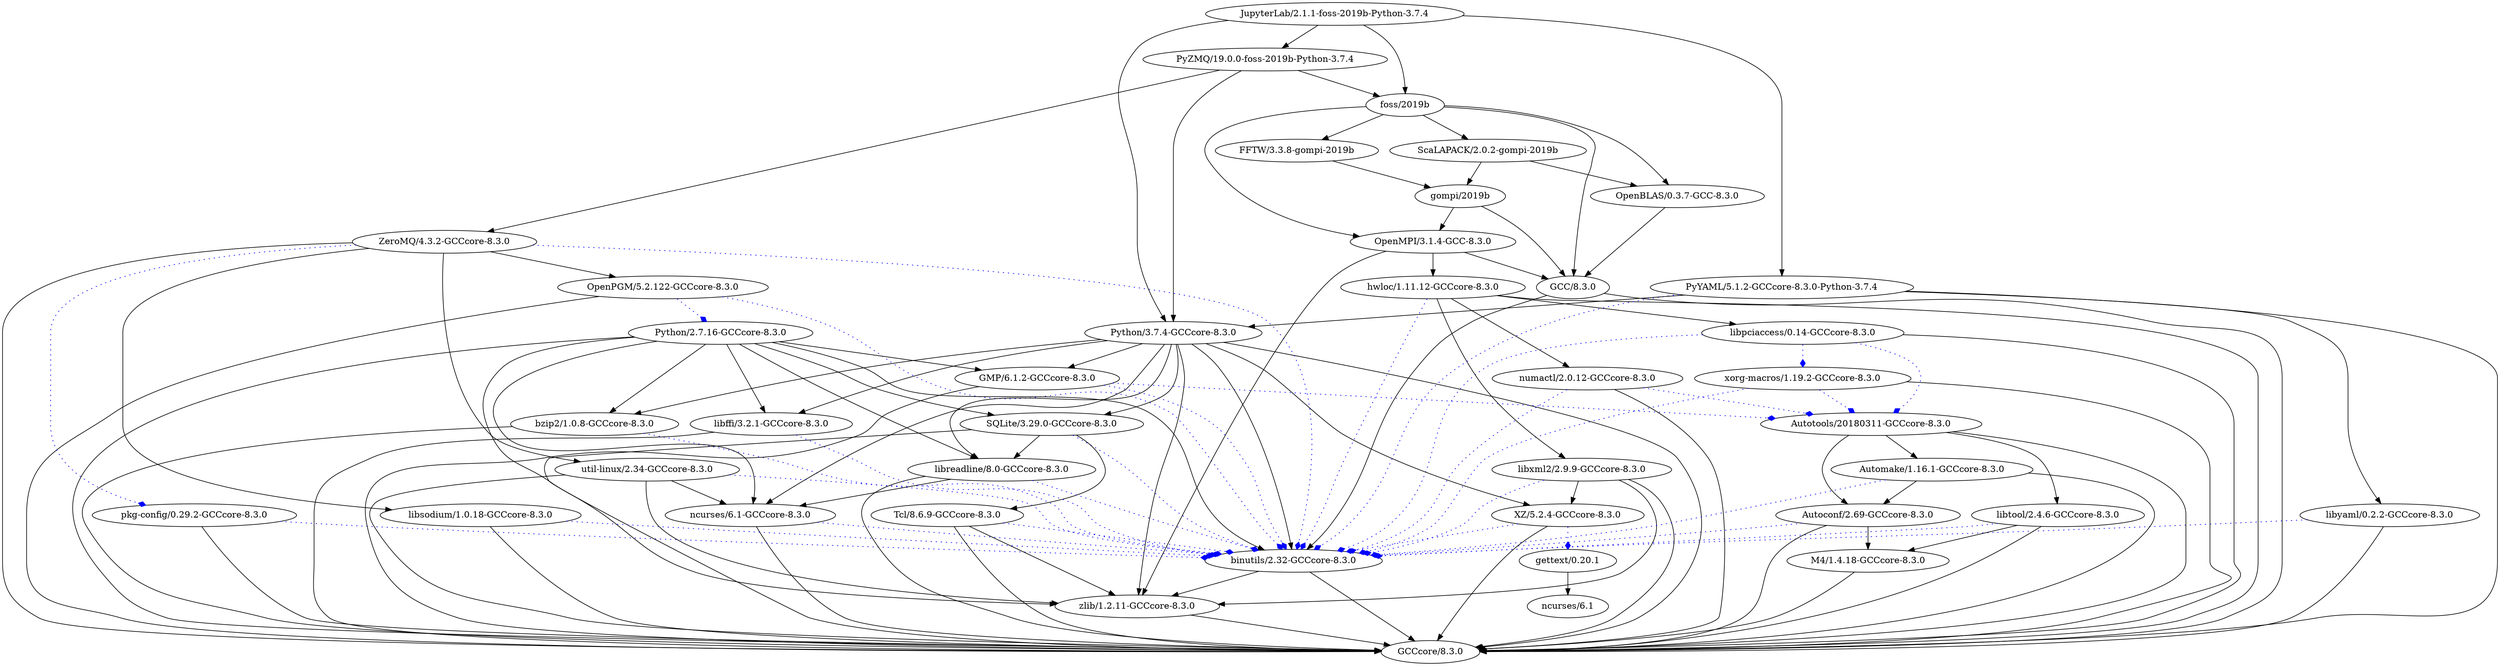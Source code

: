 digraph graphname {
"binutils/2.32-GCCcore-8.3.0";
"zlib/1.2.11-GCCcore-8.3.0";
"libyaml/0.2.2-GCCcore-8.3.0";
"GCC/8.3.0";
"bzip2/1.0.8-GCCcore-8.3.0";
"gettext/0.20.1";
"libpciaccess/0.14-GCCcore-8.3.0";
"ncurses/6.1-GCCcore-8.3.0";
"OpenBLAS/0.3.7-GCC-8.3.0";
"OpenPGM/5.2.122-GCCcore-8.3.0";
"Python/2.7.16-GCCcore-8.3.0";
"SQLite/3.29.0-GCCcore-8.3.0";
"OpenMPI/3.1.4-GCC-8.3.0";
"PyZMQ/19.0.0-foss-2019b-Python-3.7.4";
"Autoconf/2.69-GCCcore-8.3.0";
"xorg-macros/1.19.2-GCCcore-8.3.0";
"FFTW/3.3.8-gompi-2019b";
"libtool/2.4.6-GCCcore-8.3.0";
"Python/3.7.4-GCCcore-8.3.0";
"libsodium/1.0.18-GCCcore-8.3.0";
"util-linux/2.34-GCCcore-8.3.0";
"numactl/2.0.12-GCCcore-8.3.0";
"JupyterLab/2.1.1-foss-2019b-Python-3.7.4";
"ZeroMQ/4.3.2-GCCcore-8.3.0";
"pkg-config/0.29.2-GCCcore-8.3.0";
"XZ/5.2.4-GCCcore-8.3.0";
"ncurses/6.1";
"hwloc/1.11.12-GCCcore-8.3.0";
"libxml2/2.9.9-GCCcore-8.3.0";
"ScaLAPACK/2.0.2-gompi-2019b";
"foss/2019b";
"GMP/6.1.2-GCCcore-8.3.0";
"Autotools/20180311-GCCcore-8.3.0";
"M4/1.4.18-GCCcore-8.3.0";
"GCCcore/8.3.0";
"PyYAML/5.1.2-GCCcore-8.3.0-Python-3.7.4";
"libreadline/8.0-GCCcore-8.3.0";
"Automake/1.16.1-GCCcore-8.3.0";
"Tcl/8.6.9-GCCcore-8.3.0";
"libffi/3.2.1-GCCcore-8.3.0";
"gompi/2019b";
"binutils/2.32-GCCcore-8.3.0" -> "zlib/1.2.11-GCCcore-8.3.0";
"binutils/2.32-GCCcore-8.3.0" -> "GCCcore/8.3.0";
"zlib/1.2.11-GCCcore-8.3.0" -> "GCCcore/8.3.0";
"libyaml/0.2.2-GCCcore-8.3.0" -> "binutils/2.32-GCCcore-8.3.0"  [arrowhead=diamond, color=blue, style=dotted];
"libyaml/0.2.2-GCCcore-8.3.0" -> "GCCcore/8.3.0";
"GCC/8.3.0" -> "GCCcore/8.3.0";
"GCC/8.3.0" -> "binutils/2.32-GCCcore-8.3.0";
"bzip2/1.0.8-GCCcore-8.3.0" -> "binutils/2.32-GCCcore-8.3.0"  [arrowhead=diamond, color=blue, style=dotted];
"bzip2/1.0.8-GCCcore-8.3.0" -> "GCCcore/8.3.0";
"gettext/0.20.1" -> "ncurses/6.1";
"libpciaccess/0.14-GCCcore-8.3.0" -> "binutils/2.32-GCCcore-8.3.0"  [arrowhead=diamond, color=blue, style=dotted];
"libpciaccess/0.14-GCCcore-8.3.0" -> "Autotools/20180311-GCCcore-8.3.0"  [arrowhead=diamond, color=blue, style=dotted];
"libpciaccess/0.14-GCCcore-8.3.0" -> "xorg-macros/1.19.2-GCCcore-8.3.0"  [arrowhead=diamond, color=blue, style=dotted];
"libpciaccess/0.14-GCCcore-8.3.0" -> "GCCcore/8.3.0";
"ncurses/6.1-GCCcore-8.3.0" -> "binutils/2.32-GCCcore-8.3.0"  [arrowhead=diamond, color=blue, style=dotted];
"ncurses/6.1-GCCcore-8.3.0" -> "GCCcore/8.3.0";
"OpenBLAS/0.3.7-GCC-8.3.0" -> "GCC/8.3.0";
"OpenPGM/5.2.122-GCCcore-8.3.0" -> "binutils/2.32-GCCcore-8.3.0"  [arrowhead=diamond, color=blue, style=dotted];
"OpenPGM/5.2.122-GCCcore-8.3.0" -> "Python/2.7.16-GCCcore-8.3.0"  [arrowhead=diamond, color=blue, style=dotted];
"OpenPGM/5.2.122-GCCcore-8.3.0" -> "GCCcore/8.3.0";
"Python/2.7.16-GCCcore-8.3.0" -> "binutils/2.32-GCCcore-8.3.0";
"Python/2.7.16-GCCcore-8.3.0" -> "bzip2/1.0.8-GCCcore-8.3.0";
"Python/2.7.16-GCCcore-8.3.0" -> "zlib/1.2.11-GCCcore-8.3.0";
"Python/2.7.16-GCCcore-8.3.0" -> "libreadline/8.0-GCCcore-8.3.0";
"Python/2.7.16-GCCcore-8.3.0" -> "ncurses/6.1-GCCcore-8.3.0";
"Python/2.7.16-GCCcore-8.3.0" -> "SQLite/3.29.0-GCCcore-8.3.0";
"Python/2.7.16-GCCcore-8.3.0" -> "GMP/6.1.2-GCCcore-8.3.0";
"Python/2.7.16-GCCcore-8.3.0" -> "libffi/3.2.1-GCCcore-8.3.0";
"Python/2.7.16-GCCcore-8.3.0" -> "GCCcore/8.3.0";
"SQLite/3.29.0-GCCcore-8.3.0" -> "binutils/2.32-GCCcore-8.3.0"  [arrowhead=diamond, color=blue, style=dotted];
"SQLite/3.29.0-GCCcore-8.3.0" -> "libreadline/8.0-GCCcore-8.3.0";
"SQLite/3.29.0-GCCcore-8.3.0" -> "Tcl/8.6.9-GCCcore-8.3.0";
"SQLite/3.29.0-GCCcore-8.3.0" -> "GCCcore/8.3.0";
"OpenMPI/3.1.4-GCC-8.3.0" -> "zlib/1.2.11-GCCcore-8.3.0";
"OpenMPI/3.1.4-GCC-8.3.0" -> "hwloc/1.11.12-GCCcore-8.3.0";
"OpenMPI/3.1.4-GCC-8.3.0" -> "GCC/8.3.0";
"PyZMQ/19.0.0-foss-2019b-Python-3.7.4" -> "Python/3.7.4-GCCcore-8.3.0";
"PyZMQ/19.0.0-foss-2019b-Python-3.7.4" -> "ZeroMQ/4.3.2-GCCcore-8.3.0";
"PyZMQ/19.0.0-foss-2019b-Python-3.7.4" -> "foss/2019b";
"Autoconf/2.69-GCCcore-8.3.0" -> "binutils/2.32-GCCcore-8.3.0"  [arrowhead=diamond, color=blue, style=dotted];
"Autoconf/2.69-GCCcore-8.3.0" -> "M4/1.4.18-GCCcore-8.3.0";
"Autoconf/2.69-GCCcore-8.3.0" -> "GCCcore/8.3.0";
"xorg-macros/1.19.2-GCCcore-8.3.0" -> "binutils/2.32-GCCcore-8.3.0"  [arrowhead=diamond, color=blue, style=dotted];
"xorg-macros/1.19.2-GCCcore-8.3.0" -> "Autotools/20180311-GCCcore-8.3.0"  [arrowhead=diamond, color=blue, style=dotted];
"xorg-macros/1.19.2-GCCcore-8.3.0" -> "GCCcore/8.3.0";
"FFTW/3.3.8-gompi-2019b" -> "gompi/2019b";
"libtool/2.4.6-GCCcore-8.3.0" -> "binutils/2.32-GCCcore-8.3.0"  [arrowhead=diamond, color=blue, style=dotted];
"libtool/2.4.6-GCCcore-8.3.0" -> "M4/1.4.18-GCCcore-8.3.0";
"libtool/2.4.6-GCCcore-8.3.0" -> "GCCcore/8.3.0";
"Python/3.7.4-GCCcore-8.3.0" -> "binutils/2.32-GCCcore-8.3.0";
"Python/3.7.4-GCCcore-8.3.0" -> "bzip2/1.0.8-GCCcore-8.3.0";
"Python/3.7.4-GCCcore-8.3.0" -> "zlib/1.2.11-GCCcore-8.3.0";
"Python/3.7.4-GCCcore-8.3.0" -> "libreadline/8.0-GCCcore-8.3.0";
"Python/3.7.4-GCCcore-8.3.0" -> "ncurses/6.1-GCCcore-8.3.0";
"Python/3.7.4-GCCcore-8.3.0" -> "SQLite/3.29.0-GCCcore-8.3.0";
"Python/3.7.4-GCCcore-8.3.0" -> "XZ/5.2.4-GCCcore-8.3.0";
"Python/3.7.4-GCCcore-8.3.0" -> "GMP/6.1.2-GCCcore-8.3.0";
"Python/3.7.4-GCCcore-8.3.0" -> "libffi/3.2.1-GCCcore-8.3.0";
"Python/3.7.4-GCCcore-8.3.0" -> "GCCcore/8.3.0";
"libsodium/1.0.18-GCCcore-8.3.0" -> "binutils/2.32-GCCcore-8.3.0"  [arrowhead=diamond, color=blue, style=dotted];
"libsodium/1.0.18-GCCcore-8.3.0" -> "GCCcore/8.3.0";
"util-linux/2.34-GCCcore-8.3.0" -> "binutils/2.32-GCCcore-8.3.0"  [arrowhead=diamond, color=blue, style=dotted];
"util-linux/2.34-GCCcore-8.3.0" -> "ncurses/6.1-GCCcore-8.3.0";
"util-linux/2.34-GCCcore-8.3.0" -> "zlib/1.2.11-GCCcore-8.3.0";
"util-linux/2.34-GCCcore-8.3.0" -> "GCCcore/8.3.0";
"numactl/2.0.12-GCCcore-8.3.0" -> "binutils/2.32-GCCcore-8.3.0"  [arrowhead=diamond, color=blue, style=dotted];
"numactl/2.0.12-GCCcore-8.3.0" -> "Autotools/20180311-GCCcore-8.3.0"  [arrowhead=diamond, color=blue, style=dotted];
"numactl/2.0.12-GCCcore-8.3.0" -> "GCCcore/8.3.0";
"JupyterLab/2.1.1-foss-2019b-Python-3.7.4" -> "Python/3.7.4-GCCcore-8.3.0";
"JupyterLab/2.1.1-foss-2019b-Python-3.7.4" -> "PyYAML/5.1.2-GCCcore-8.3.0-Python-3.7.4";
"JupyterLab/2.1.1-foss-2019b-Python-3.7.4" -> "PyZMQ/19.0.0-foss-2019b-Python-3.7.4";
"JupyterLab/2.1.1-foss-2019b-Python-3.7.4" -> "foss/2019b";
"ZeroMQ/4.3.2-GCCcore-8.3.0" -> "binutils/2.32-GCCcore-8.3.0"  [arrowhead=diamond, color=blue, style=dotted];
"ZeroMQ/4.3.2-GCCcore-8.3.0" -> "pkg-config/0.29.2-GCCcore-8.3.0"  [arrowhead=diamond, color=blue, style=dotted];
"ZeroMQ/4.3.2-GCCcore-8.3.0" -> "OpenPGM/5.2.122-GCCcore-8.3.0";
"ZeroMQ/4.3.2-GCCcore-8.3.0" -> "libsodium/1.0.18-GCCcore-8.3.0";
"ZeroMQ/4.3.2-GCCcore-8.3.0" -> "util-linux/2.34-GCCcore-8.3.0";
"ZeroMQ/4.3.2-GCCcore-8.3.0" -> "GCCcore/8.3.0";
"pkg-config/0.29.2-GCCcore-8.3.0" -> "binutils/2.32-GCCcore-8.3.0"  [arrowhead=diamond, color=blue, style=dotted];
"pkg-config/0.29.2-GCCcore-8.3.0" -> "GCCcore/8.3.0";
"XZ/5.2.4-GCCcore-8.3.0" -> "gettext/0.20.1"  [arrowhead=diamond, color=blue, style=dotted];
"XZ/5.2.4-GCCcore-8.3.0" -> "binutils/2.32-GCCcore-8.3.0"  [arrowhead=diamond, color=blue, style=dotted];
"XZ/5.2.4-GCCcore-8.3.0" -> "GCCcore/8.3.0";
"hwloc/1.11.12-GCCcore-8.3.0" -> "binutils/2.32-GCCcore-8.3.0"  [arrowhead=diamond, color=blue, style=dotted];
"hwloc/1.11.12-GCCcore-8.3.0" -> "numactl/2.0.12-GCCcore-8.3.0";
"hwloc/1.11.12-GCCcore-8.3.0" -> "libxml2/2.9.9-GCCcore-8.3.0";
"hwloc/1.11.12-GCCcore-8.3.0" -> "libpciaccess/0.14-GCCcore-8.3.0";
"hwloc/1.11.12-GCCcore-8.3.0" -> "GCCcore/8.3.0";
"libxml2/2.9.9-GCCcore-8.3.0" -> "binutils/2.32-GCCcore-8.3.0"  [arrowhead=diamond, color=blue, style=dotted];
"libxml2/2.9.9-GCCcore-8.3.0" -> "XZ/5.2.4-GCCcore-8.3.0";
"libxml2/2.9.9-GCCcore-8.3.0" -> "zlib/1.2.11-GCCcore-8.3.0";
"libxml2/2.9.9-GCCcore-8.3.0" -> "GCCcore/8.3.0";
"ScaLAPACK/2.0.2-gompi-2019b" -> "OpenBLAS/0.3.7-GCC-8.3.0";
"ScaLAPACK/2.0.2-gompi-2019b" -> "gompi/2019b";
"foss/2019b" -> "GCC/8.3.0";
"foss/2019b" -> "OpenMPI/3.1.4-GCC-8.3.0";
"foss/2019b" -> "OpenBLAS/0.3.7-GCC-8.3.0";
"foss/2019b" -> "FFTW/3.3.8-gompi-2019b";
"foss/2019b" -> "ScaLAPACK/2.0.2-gompi-2019b";
"GMP/6.1.2-GCCcore-8.3.0" -> "Autotools/20180311-GCCcore-8.3.0"  [arrowhead=diamond, color=blue, style=dotted];
"GMP/6.1.2-GCCcore-8.3.0" -> "binutils/2.32-GCCcore-8.3.0"  [arrowhead=diamond, color=blue, style=dotted];
"GMP/6.1.2-GCCcore-8.3.0" -> "GCCcore/8.3.0";
"Autotools/20180311-GCCcore-8.3.0" -> "Autoconf/2.69-GCCcore-8.3.0";
"Autotools/20180311-GCCcore-8.3.0" -> "Automake/1.16.1-GCCcore-8.3.0";
"Autotools/20180311-GCCcore-8.3.0" -> "libtool/2.4.6-GCCcore-8.3.0";
"Autotools/20180311-GCCcore-8.3.0" -> "GCCcore/8.3.0";
"M4/1.4.18-GCCcore-8.3.0" -> "GCCcore/8.3.0";
"PyYAML/5.1.2-GCCcore-8.3.0-Python-3.7.4" -> "binutils/2.32-GCCcore-8.3.0"  [arrowhead=diamond, color=blue, style=dotted];
"PyYAML/5.1.2-GCCcore-8.3.0-Python-3.7.4" -> "Python/3.7.4-GCCcore-8.3.0";
"PyYAML/5.1.2-GCCcore-8.3.0-Python-3.7.4" -> "libyaml/0.2.2-GCCcore-8.3.0";
"PyYAML/5.1.2-GCCcore-8.3.0-Python-3.7.4" -> "GCCcore/8.3.0";
"libreadline/8.0-GCCcore-8.3.0" -> "binutils/2.32-GCCcore-8.3.0"  [arrowhead=diamond, color=blue, style=dotted];
"libreadline/8.0-GCCcore-8.3.0" -> "ncurses/6.1-GCCcore-8.3.0";
"libreadline/8.0-GCCcore-8.3.0" -> "GCCcore/8.3.0";
"Automake/1.16.1-GCCcore-8.3.0" -> "binutils/2.32-GCCcore-8.3.0"  [arrowhead=diamond, color=blue, style=dotted];
"Automake/1.16.1-GCCcore-8.3.0" -> "Autoconf/2.69-GCCcore-8.3.0";
"Automake/1.16.1-GCCcore-8.3.0" -> "GCCcore/8.3.0";
"Tcl/8.6.9-GCCcore-8.3.0" -> "binutils/2.32-GCCcore-8.3.0"  [arrowhead=diamond, color=blue, style=dotted];
"Tcl/8.6.9-GCCcore-8.3.0" -> "zlib/1.2.11-GCCcore-8.3.0";
"Tcl/8.6.9-GCCcore-8.3.0" -> "GCCcore/8.3.0";
"libffi/3.2.1-GCCcore-8.3.0" -> "binutils/2.32-GCCcore-8.3.0"  [arrowhead=diamond, color=blue, style=dotted];
"libffi/3.2.1-GCCcore-8.3.0" -> "GCCcore/8.3.0";
"gompi/2019b" -> "GCC/8.3.0";
"gompi/2019b" -> "OpenMPI/3.1.4-GCC-8.3.0";
}
